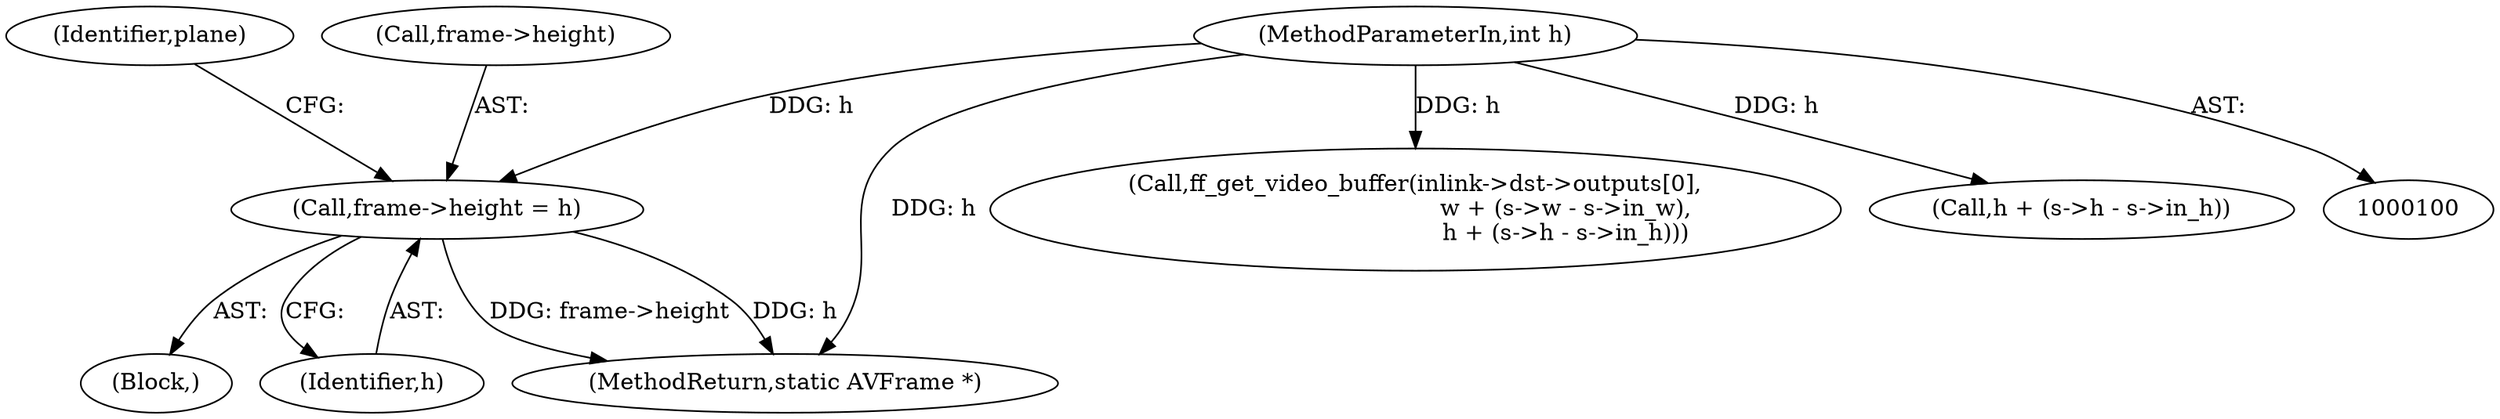 digraph "0_FFmpeg_e43a0a232dbf6d3c161823c2e07c52e76227a1bc_8@pointer" {
"1000153" [label="(Call,frame->height = h)"];
"1000103" [label="(MethodParameterIn,int h)"];
"1000104" [label="(Block,)"];
"1000160" [label="(Identifier,plane)"];
"1000157" [label="(Identifier,h)"];
"1000116" [label="(Call,ff_get_video_buffer(inlink->dst->outputs[0],\n                                         w + (s->w - s->in_w),\n                                         h + (s->h - s->in_h)))"];
"1000133" [label="(Call,h + (s->h - s->in_h))"];
"1000153" [label="(Call,frame->height = h)"];
"1000227" [label="(MethodReturn,static AVFrame *)"];
"1000154" [label="(Call,frame->height)"];
"1000103" [label="(MethodParameterIn,int h)"];
"1000153" -> "1000104"  [label="AST: "];
"1000153" -> "1000157"  [label="CFG: "];
"1000154" -> "1000153"  [label="AST: "];
"1000157" -> "1000153"  [label="AST: "];
"1000160" -> "1000153"  [label="CFG: "];
"1000153" -> "1000227"  [label="DDG: frame->height"];
"1000153" -> "1000227"  [label="DDG: h"];
"1000103" -> "1000153"  [label="DDG: h"];
"1000103" -> "1000100"  [label="AST: "];
"1000103" -> "1000227"  [label="DDG: h"];
"1000103" -> "1000116"  [label="DDG: h"];
"1000103" -> "1000133"  [label="DDG: h"];
}
